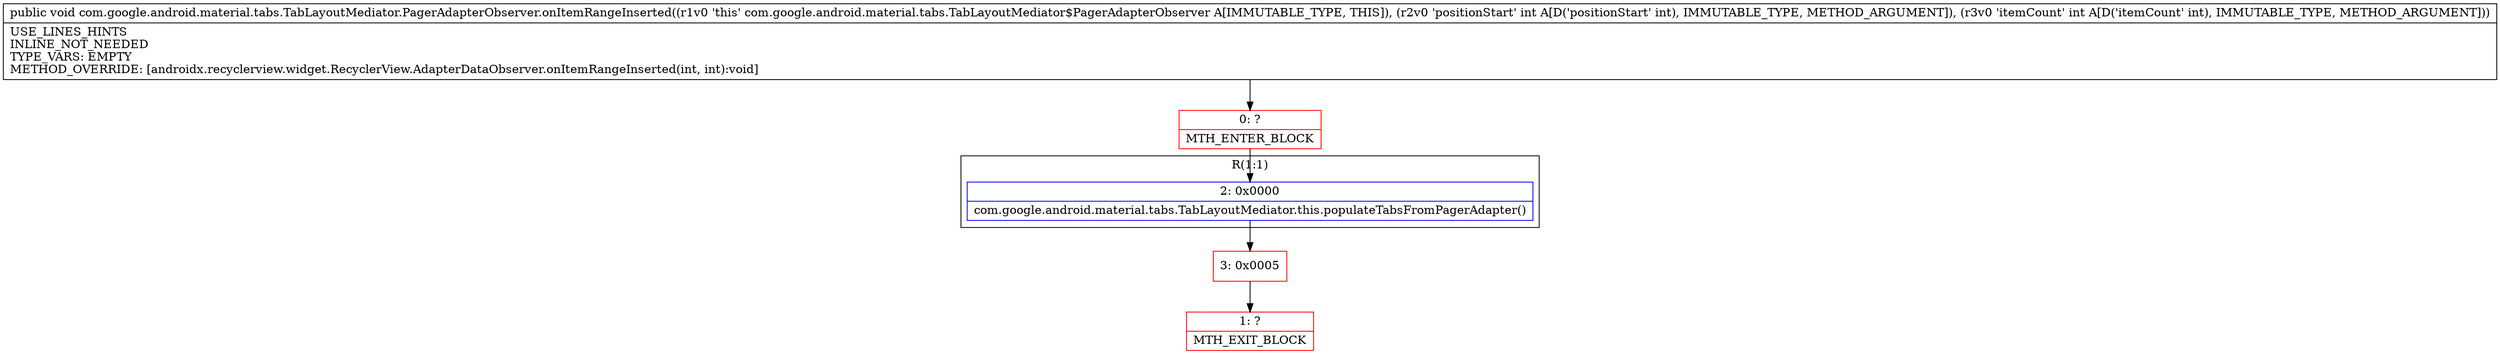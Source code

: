 digraph "CFG forcom.google.android.material.tabs.TabLayoutMediator.PagerAdapterObserver.onItemRangeInserted(II)V" {
subgraph cluster_Region_913340176 {
label = "R(1:1)";
node [shape=record,color=blue];
Node_2 [shape=record,label="{2\:\ 0x0000|com.google.android.material.tabs.TabLayoutMediator.this.populateTabsFromPagerAdapter()\l}"];
}
Node_0 [shape=record,color=red,label="{0\:\ ?|MTH_ENTER_BLOCK\l}"];
Node_3 [shape=record,color=red,label="{3\:\ 0x0005}"];
Node_1 [shape=record,color=red,label="{1\:\ ?|MTH_EXIT_BLOCK\l}"];
MethodNode[shape=record,label="{public void com.google.android.material.tabs.TabLayoutMediator.PagerAdapterObserver.onItemRangeInserted((r1v0 'this' com.google.android.material.tabs.TabLayoutMediator$PagerAdapterObserver A[IMMUTABLE_TYPE, THIS]), (r2v0 'positionStart' int A[D('positionStart' int), IMMUTABLE_TYPE, METHOD_ARGUMENT]), (r3v0 'itemCount' int A[D('itemCount' int), IMMUTABLE_TYPE, METHOD_ARGUMENT]))  | USE_LINES_HINTS\lINLINE_NOT_NEEDED\lTYPE_VARS: EMPTY\lMETHOD_OVERRIDE: [androidx.recyclerview.widget.RecyclerView.AdapterDataObserver.onItemRangeInserted(int, int):void]\l}"];
MethodNode -> Node_0;Node_2 -> Node_3;
Node_0 -> Node_2;
Node_3 -> Node_1;
}

